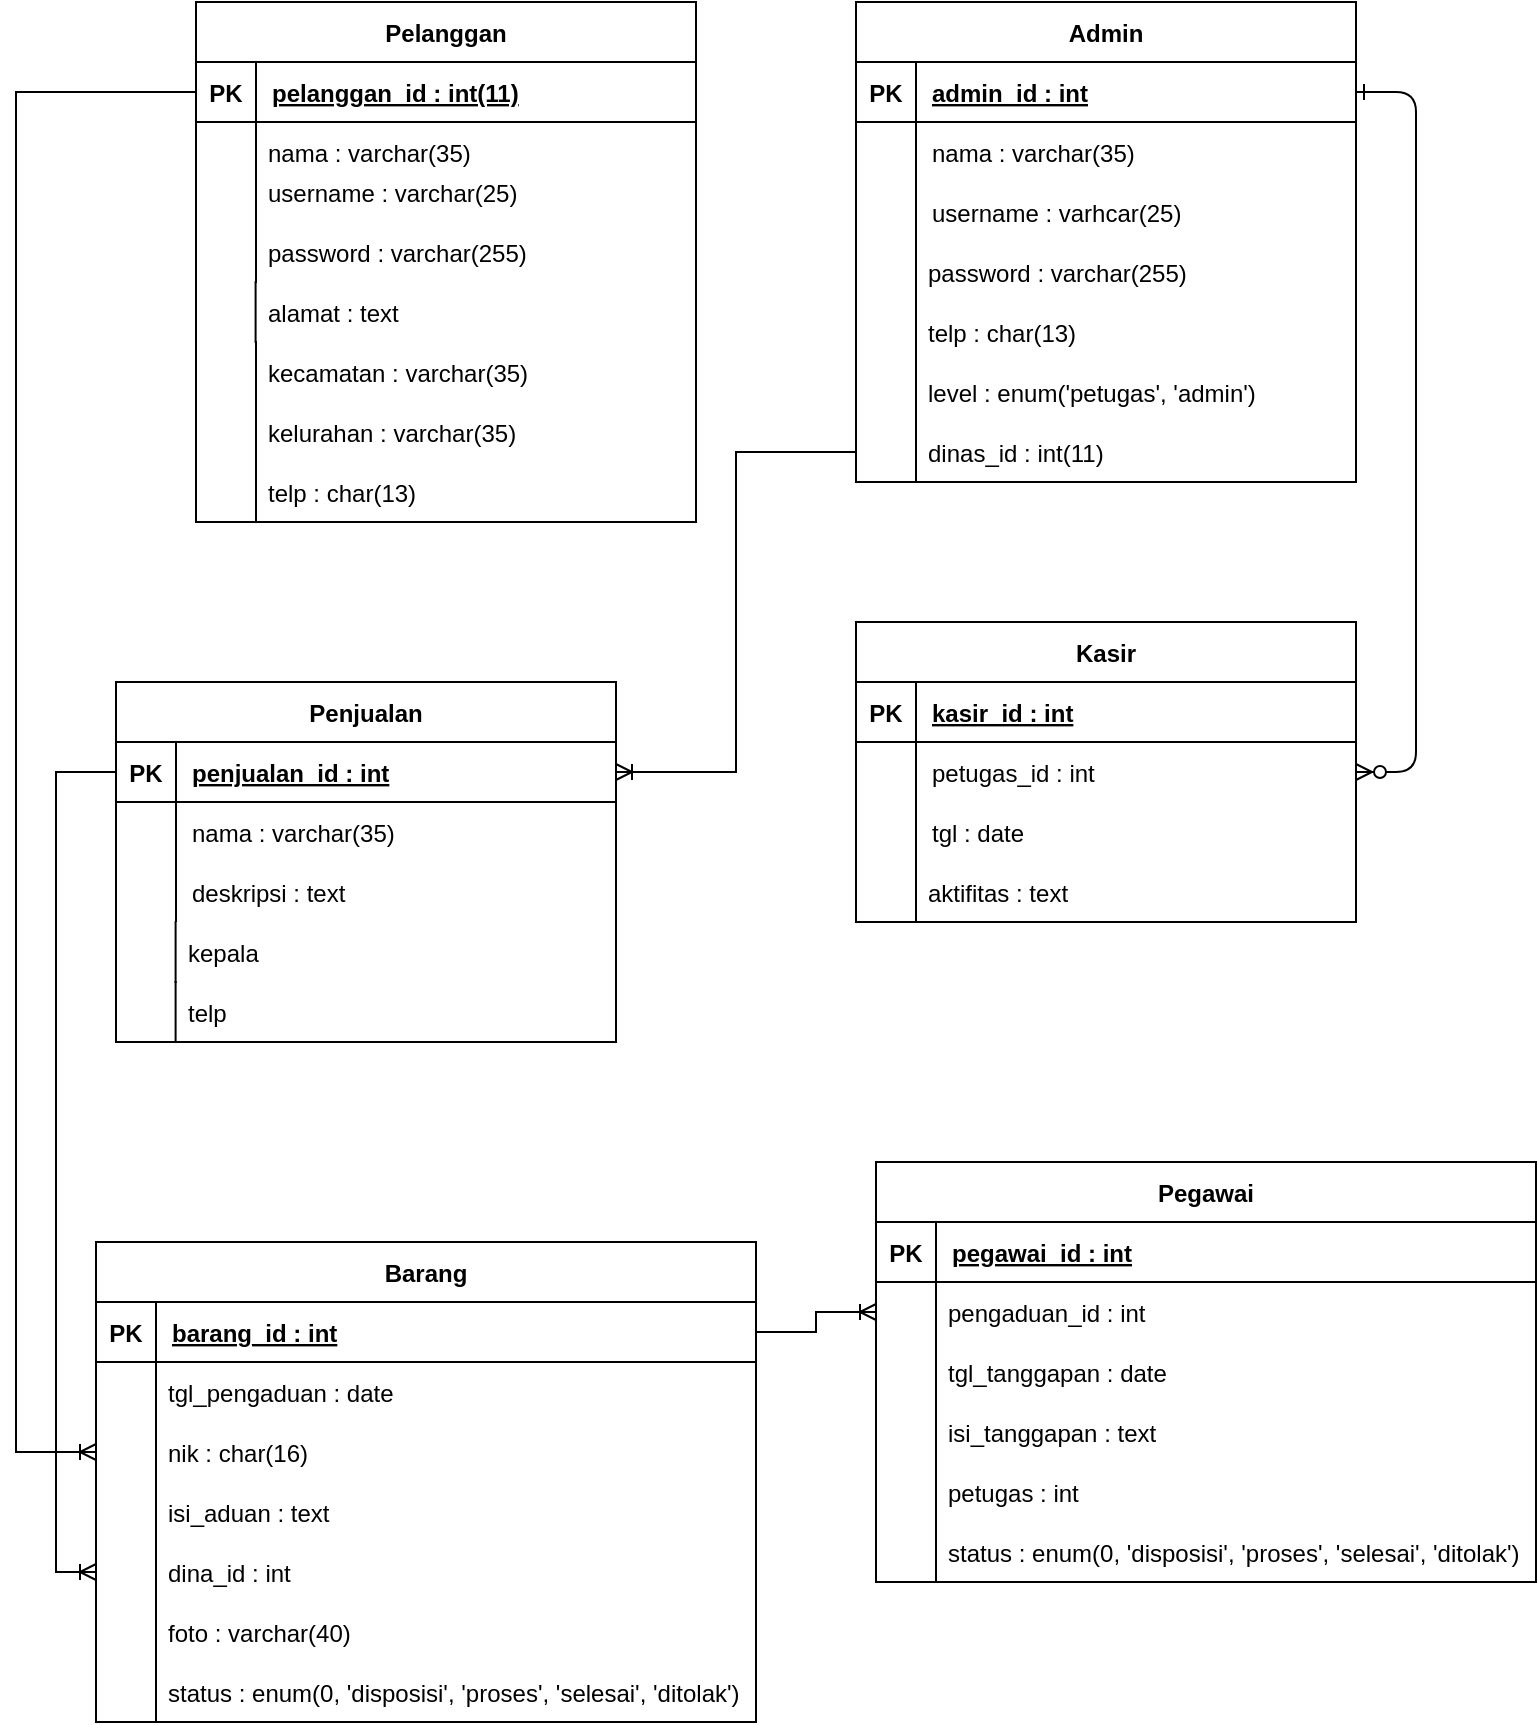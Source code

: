 <mxfile version="21.2.9" type="github">
  <diagram id="R2lEEEUBdFMjLlhIrx00" name="Page-1">
    <mxGraphModel dx="823" dy="476" grid="1" gridSize="10" guides="1" tooltips="1" connect="1" arrows="1" fold="1" page="1" pageScale="1" pageWidth="850" pageHeight="1100" math="0" shadow="0" extFonts="Permanent Marker^https://fonts.googleapis.com/css?family=Permanent+Marker">
      <root>
        <mxCell id="0" />
        <mxCell id="1" parent="0" />
        <mxCell id="C-vyLk0tnHw3VtMMgP7b-12" value="" style="edgeStyle=entityRelationEdgeStyle;endArrow=ERzeroToMany;startArrow=ERone;endFill=1;startFill=0;" parent="1" source="C-vyLk0tnHw3VtMMgP7b-3" target="C-vyLk0tnHw3VtMMgP7b-17" edge="1">
          <mxGeometry width="100" height="100" relative="1" as="geometry">
            <mxPoint x="400" y="180" as="sourcePoint" />
            <mxPoint x="460" y="205" as="targetPoint" />
          </mxGeometry>
        </mxCell>
        <mxCell id="C-vyLk0tnHw3VtMMgP7b-2" value="Admin" style="shape=table;startSize=30;container=1;collapsible=1;childLayout=tableLayout;fixedRows=1;rowLines=0;fontStyle=1;align=center;resizeLast=1;" parent="1" vertex="1">
          <mxGeometry x="450" y="120" width="250" height="240" as="geometry" />
        </mxCell>
        <mxCell id="C-vyLk0tnHw3VtMMgP7b-3" value="" style="shape=partialRectangle;collapsible=0;dropTarget=0;pointerEvents=0;fillColor=none;points=[[0,0.5],[1,0.5]];portConstraint=eastwest;top=0;left=0;right=0;bottom=1;" parent="C-vyLk0tnHw3VtMMgP7b-2" vertex="1">
          <mxGeometry y="30" width="250" height="30" as="geometry" />
        </mxCell>
        <mxCell id="C-vyLk0tnHw3VtMMgP7b-4" value="PK" style="shape=partialRectangle;overflow=hidden;connectable=0;fillColor=none;top=0;left=0;bottom=0;right=0;fontStyle=1;" parent="C-vyLk0tnHw3VtMMgP7b-3" vertex="1">
          <mxGeometry width="30" height="30" as="geometry">
            <mxRectangle width="30" height="30" as="alternateBounds" />
          </mxGeometry>
        </mxCell>
        <mxCell id="C-vyLk0tnHw3VtMMgP7b-5" value="admin_id : int" style="shape=partialRectangle;overflow=hidden;connectable=0;fillColor=none;top=0;left=0;bottom=0;right=0;align=left;spacingLeft=6;fontStyle=5;" parent="C-vyLk0tnHw3VtMMgP7b-3" vertex="1">
          <mxGeometry x="30" width="220" height="30" as="geometry">
            <mxRectangle width="220" height="30" as="alternateBounds" />
          </mxGeometry>
        </mxCell>
        <mxCell id="C-vyLk0tnHw3VtMMgP7b-6" value="" style="shape=partialRectangle;collapsible=0;dropTarget=0;pointerEvents=0;fillColor=none;points=[[0,0.5],[1,0.5]];portConstraint=eastwest;top=0;left=0;right=0;bottom=0;" parent="C-vyLk0tnHw3VtMMgP7b-2" vertex="1">
          <mxGeometry y="60" width="250" height="30" as="geometry" />
        </mxCell>
        <mxCell id="C-vyLk0tnHw3VtMMgP7b-7" value="" style="shape=partialRectangle;overflow=hidden;connectable=0;fillColor=none;top=0;left=0;bottom=0;right=0;" parent="C-vyLk0tnHw3VtMMgP7b-6" vertex="1">
          <mxGeometry width="30" height="30" as="geometry">
            <mxRectangle width="30" height="30" as="alternateBounds" />
          </mxGeometry>
        </mxCell>
        <mxCell id="C-vyLk0tnHw3VtMMgP7b-8" value="nama : varchar(35) " style="shape=partialRectangle;overflow=hidden;connectable=0;fillColor=none;top=0;left=0;bottom=0;right=0;align=left;spacingLeft=6;" parent="C-vyLk0tnHw3VtMMgP7b-6" vertex="1">
          <mxGeometry x="30" width="220" height="30" as="geometry">
            <mxRectangle width="220" height="30" as="alternateBounds" />
          </mxGeometry>
        </mxCell>
        <mxCell id="C-vyLk0tnHw3VtMMgP7b-9" value="" style="shape=partialRectangle;collapsible=0;dropTarget=0;pointerEvents=0;fillColor=none;points=[[0,0.5],[1,0.5]];portConstraint=eastwest;top=0;left=0;right=0;bottom=0;" parent="C-vyLk0tnHw3VtMMgP7b-2" vertex="1">
          <mxGeometry y="90" width="250" height="30" as="geometry" />
        </mxCell>
        <mxCell id="C-vyLk0tnHw3VtMMgP7b-10" value="" style="shape=partialRectangle;overflow=hidden;connectable=0;fillColor=none;top=0;left=0;bottom=0;right=0;" parent="C-vyLk0tnHw3VtMMgP7b-9" vertex="1">
          <mxGeometry width="30" height="30" as="geometry">
            <mxRectangle width="30" height="30" as="alternateBounds" />
          </mxGeometry>
        </mxCell>
        <mxCell id="C-vyLk0tnHw3VtMMgP7b-11" value="username : varhcar(25)" style="shape=partialRectangle;overflow=hidden;connectable=0;fillColor=none;top=0;left=0;bottom=0;right=0;align=left;spacingLeft=6;" parent="C-vyLk0tnHw3VtMMgP7b-9" vertex="1">
          <mxGeometry x="30" width="220" height="30" as="geometry">
            <mxRectangle width="220" height="30" as="alternateBounds" />
          </mxGeometry>
        </mxCell>
        <mxCell id="C-vyLk0tnHw3VtMMgP7b-13" value="Kasir" style="shape=table;startSize=30;container=1;collapsible=1;childLayout=tableLayout;fixedRows=1;rowLines=0;fontStyle=1;align=center;resizeLast=1;" parent="1" vertex="1">
          <mxGeometry x="450" y="430" width="250" height="150" as="geometry" />
        </mxCell>
        <mxCell id="C-vyLk0tnHw3VtMMgP7b-14" value="" style="shape=partialRectangle;collapsible=0;dropTarget=0;pointerEvents=0;fillColor=none;points=[[0,0.5],[1,0.5]];portConstraint=eastwest;top=0;left=0;right=0;bottom=1;" parent="C-vyLk0tnHw3VtMMgP7b-13" vertex="1">
          <mxGeometry y="30" width="250" height="30" as="geometry" />
        </mxCell>
        <mxCell id="C-vyLk0tnHw3VtMMgP7b-15" value="PK" style="shape=partialRectangle;overflow=hidden;connectable=0;fillColor=none;top=0;left=0;bottom=0;right=0;fontStyle=1;" parent="C-vyLk0tnHw3VtMMgP7b-14" vertex="1">
          <mxGeometry width="30" height="30" as="geometry">
            <mxRectangle width="30" height="30" as="alternateBounds" />
          </mxGeometry>
        </mxCell>
        <mxCell id="C-vyLk0tnHw3VtMMgP7b-16" value="kasir_id : int" style="shape=partialRectangle;overflow=hidden;connectable=0;fillColor=none;top=0;left=0;bottom=0;right=0;align=left;spacingLeft=6;fontStyle=5;" parent="C-vyLk0tnHw3VtMMgP7b-14" vertex="1">
          <mxGeometry x="30" width="220" height="30" as="geometry">
            <mxRectangle width="220" height="30" as="alternateBounds" />
          </mxGeometry>
        </mxCell>
        <mxCell id="C-vyLk0tnHw3VtMMgP7b-17" value="" style="shape=partialRectangle;collapsible=0;dropTarget=0;pointerEvents=0;fillColor=none;points=[[0,0.5],[1,0.5]];portConstraint=eastwest;top=0;left=0;right=0;bottom=0;" parent="C-vyLk0tnHw3VtMMgP7b-13" vertex="1">
          <mxGeometry y="60" width="250" height="30" as="geometry" />
        </mxCell>
        <mxCell id="C-vyLk0tnHw3VtMMgP7b-18" value="" style="shape=partialRectangle;overflow=hidden;connectable=0;fillColor=none;top=0;left=0;bottom=0;right=0;" parent="C-vyLk0tnHw3VtMMgP7b-17" vertex="1">
          <mxGeometry width="30" height="30" as="geometry">
            <mxRectangle width="30" height="30" as="alternateBounds" />
          </mxGeometry>
        </mxCell>
        <mxCell id="C-vyLk0tnHw3VtMMgP7b-19" value="petugas_id : int" style="shape=partialRectangle;overflow=hidden;connectable=0;fillColor=none;top=0;left=0;bottom=0;right=0;align=left;spacingLeft=6;" parent="C-vyLk0tnHw3VtMMgP7b-17" vertex="1">
          <mxGeometry x="30" width="220" height="30" as="geometry">
            <mxRectangle width="220" height="30" as="alternateBounds" />
          </mxGeometry>
        </mxCell>
        <mxCell id="C-vyLk0tnHw3VtMMgP7b-20" value="" style="shape=partialRectangle;collapsible=0;dropTarget=0;pointerEvents=0;fillColor=none;points=[[0,0.5],[1,0.5]];portConstraint=eastwest;top=0;left=0;right=0;bottom=0;" parent="C-vyLk0tnHw3VtMMgP7b-13" vertex="1">
          <mxGeometry y="90" width="250" height="30" as="geometry" />
        </mxCell>
        <mxCell id="C-vyLk0tnHw3VtMMgP7b-21" value="" style="shape=partialRectangle;overflow=hidden;connectable=0;fillColor=none;top=0;left=0;bottom=0;right=0;" parent="C-vyLk0tnHw3VtMMgP7b-20" vertex="1">
          <mxGeometry width="30" height="30" as="geometry">
            <mxRectangle width="30" height="30" as="alternateBounds" />
          </mxGeometry>
        </mxCell>
        <mxCell id="C-vyLk0tnHw3VtMMgP7b-22" value="tgl : date" style="shape=partialRectangle;overflow=hidden;connectable=0;fillColor=none;top=0;left=0;bottom=0;right=0;align=left;spacingLeft=6;" parent="C-vyLk0tnHw3VtMMgP7b-20" vertex="1">
          <mxGeometry x="30" width="220" height="30" as="geometry">
            <mxRectangle width="220" height="30" as="alternateBounds" />
          </mxGeometry>
        </mxCell>
        <mxCell id="C-vyLk0tnHw3VtMMgP7b-23" value="Pelanggan" style="shape=table;startSize=30;container=1;collapsible=1;childLayout=tableLayout;fixedRows=1;rowLines=0;fontStyle=1;align=center;resizeLast=1;" parent="1" vertex="1">
          <mxGeometry x="120" y="120" width="250" height="260" as="geometry" />
        </mxCell>
        <mxCell id="C-vyLk0tnHw3VtMMgP7b-24" value="" style="shape=partialRectangle;collapsible=0;dropTarget=0;pointerEvents=0;fillColor=none;points=[[0,0.5],[1,0.5]];portConstraint=eastwest;top=0;left=0;right=0;bottom=1;" parent="C-vyLk0tnHw3VtMMgP7b-23" vertex="1">
          <mxGeometry y="30" width="250" height="30" as="geometry" />
        </mxCell>
        <mxCell id="C-vyLk0tnHw3VtMMgP7b-25" value="PK" style="shape=partialRectangle;overflow=hidden;connectable=0;fillColor=none;top=0;left=0;bottom=0;right=0;fontStyle=1;" parent="C-vyLk0tnHw3VtMMgP7b-24" vertex="1">
          <mxGeometry width="30" height="30" as="geometry">
            <mxRectangle width="30" height="30" as="alternateBounds" />
          </mxGeometry>
        </mxCell>
        <mxCell id="C-vyLk0tnHw3VtMMgP7b-26" value="pelanggan_id : int(11)" style="shape=partialRectangle;overflow=hidden;connectable=0;fillColor=none;top=0;left=0;bottom=0;right=0;align=left;spacingLeft=6;fontStyle=5;" parent="C-vyLk0tnHw3VtMMgP7b-24" vertex="1">
          <mxGeometry x="30" width="220" height="30" as="geometry">
            <mxRectangle width="220" height="30" as="alternateBounds" />
          </mxGeometry>
        </mxCell>
        <mxCell id="C-vyLk0tnHw3VtMMgP7b-27" value="" style="shape=partialRectangle;collapsible=0;dropTarget=0;pointerEvents=0;fillColor=none;points=[[0,0.5],[1,0.5]];portConstraint=eastwest;top=0;left=0;right=0;bottom=0;" parent="C-vyLk0tnHw3VtMMgP7b-23" vertex="1">
          <mxGeometry y="60" width="250" height="30" as="geometry" />
        </mxCell>
        <mxCell id="C-vyLk0tnHw3VtMMgP7b-28" value="" style="shape=partialRectangle;overflow=hidden;connectable=0;fillColor=none;top=0;left=0;bottom=0;right=0;" parent="C-vyLk0tnHw3VtMMgP7b-27" vertex="1">
          <mxGeometry width="30" height="30" as="geometry">
            <mxRectangle width="30" height="30" as="alternateBounds" />
          </mxGeometry>
        </mxCell>
        <mxCell id="C-vyLk0tnHw3VtMMgP7b-29" value="" style="shape=partialRectangle;overflow=hidden;connectable=0;fillColor=none;top=0;left=0;bottom=0;right=0;align=left;spacingLeft=6;" parent="C-vyLk0tnHw3VtMMgP7b-27" vertex="1">
          <mxGeometry x="30" width="220" height="30" as="geometry">
            <mxRectangle width="220" height="30" as="alternateBounds" />
          </mxGeometry>
        </mxCell>
        <mxCell id="q5sQjFbGkKUyVspXm5D2-13" value="username : varchar(25)" style="shape=partialRectangle;fillColor=none;align=left;verticalAlign=middle;strokeColor=none;spacingLeft=34;rotatable=0;points=[[0,0.5],[1,0.5]];portConstraint=eastwest;dropTarget=0;" parent="1" vertex="1">
          <mxGeometry x="120" y="200" width="90" height="30" as="geometry" />
        </mxCell>
        <mxCell id="q5sQjFbGkKUyVspXm5D2-14" value="" style="shape=partialRectangle;top=0;left=0;bottom=0;fillColor=none;stokeWidth=1;align=left;verticalAlign=middle;spacingLeft=4;spacingRight=4;overflow=hidden;rotatable=0;points=[];portConstraint=eastwest;part=1;" parent="q5sQjFbGkKUyVspXm5D2-13" vertex="1" connectable="0">
          <mxGeometry width="30" height="30" as="geometry" />
        </mxCell>
        <mxCell id="q5sQjFbGkKUyVspXm5D2-15" value="password : varchar(255)" style="shape=partialRectangle;fillColor=none;align=left;verticalAlign=middle;strokeColor=none;spacingLeft=34;rotatable=0;points=[[0,0.5],[1,0.5]];portConstraint=eastwest;dropTarget=0;" parent="1" vertex="1">
          <mxGeometry x="120" y="230" width="90" height="30" as="geometry" />
        </mxCell>
        <mxCell id="q5sQjFbGkKUyVspXm5D2-16" value="" style="shape=partialRectangle;top=0;left=0;bottom=0;fillColor=none;stokeWidth=1;align=left;verticalAlign=middle;spacingLeft=4;spacingRight=4;overflow=hidden;rotatable=0;points=[];portConstraint=eastwest;part=1;" parent="q5sQjFbGkKUyVspXm5D2-15" vertex="1" connectable="0">
          <mxGeometry width="30" height="30" as="geometry" />
        </mxCell>
        <mxCell id="q5sQjFbGkKUyVspXm5D2-17" value="nama : varchar(35)" style="shape=partialRectangle;fillColor=none;align=left;verticalAlign=middle;strokeColor=none;spacingLeft=34;rotatable=0;points=[[0,0.5],[1,0.5]];portConstraint=eastwest;dropTarget=0;" parent="1" vertex="1">
          <mxGeometry x="120" y="180" width="90" height="30" as="geometry" />
        </mxCell>
        <mxCell id="q5sQjFbGkKUyVspXm5D2-18" value="" style="shape=partialRectangle;top=0;left=0;bottom=0;fillColor=none;stokeWidth=1;align=left;verticalAlign=middle;spacingLeft=4;spacingRight=4;overflow=hidden;rotatable=0;points=[];portConstraint=eastwest;part=1;" parent="q5sQjFbGkKUyVspXm5D2-17" vertex="1" connectable="0">
          <mxGeometry width="30" height="30" as="geometry" />
        </mxCell>
        <mxCell id="q5sQjFbGkKUyVspXm5D2-19" value="alamat : text" style="shape=partialRectangle;fillColor=none;align=left;verticalAlign=middle;strokeColor=none;spacingLeft=34;rotatable=0;points=[[0,0.5],[1,0.5]];portConstraint=eastwest;dropTarget=0;" parent="1" vertex="1">
          <mxGeometry x="120" y="260" width="150" height="30" as="geometry" />
        </mxCell>
        <mxCell id="q5sQjFbGkKUyVspXm5D2-20" value="" style="shape=partialRectangle;top=0;left=0;bottom=0;fillColor=none;stokeWidth=1;align=left;verticalAlign=middle;spacingLeft=4;spacingRight=4;overflow=hidden;rotatable=0;points=[];portConstraint=eastwest;part=1;" parent="q5sQjFbGkKUyVspXm5D2-19" vertex="1" connectable="0">
          <mxGeometry width="29.801" height="30" as="geometry" />
        </mxCell>
        <mxCell id="q5sQjFbGkKUyVspXm5D2-21" value="kecamatan : varchar(35)" style="shape=partialRectangle;fillColor=none;align=left;verticalAlign=middle;strokeColor=none;spacingLeft=34;rotatable=0;points=[[0,0.5],[1,0.5]];portConstraint=eastwest;dropTarget=0;" parent="1" vertex="1">
          <mxGeometry x="120" y="290" width="90" height="30" as="geometry" />
        </mxCell>
        <mxCell id="q5sQjFbGkKUyVspXm5D2-22" value="" style="shape=partialRectangle;top=0;left=0;bottom=0;fillColor=none;stokeWidth=1;align=left;verticalAlign=middle;spacingLeft=4;spacingRight=4;overflow=hidden;rotatable=0;points=[];portConstraint=eastwest;part=1;" parent="q5sQjFbGkKUyVspXm5D2-21" vertex="1" connectable="0">
          <mxGeometry width="30" height="30" as="geometry" />
        </mxCell>
        <mxCell id="q5sQjFbGkKUyVspXm5D2-23" value="kelurahan : varchar(35)" style="shape=partialRectangle;fillColor=none;align=left;verticalAlign=middle;strokeColor=none;spacingLeft=34;rotatable=0;points=[[0,0.5],[1,0.5]];portConstraint=eastwest;dropTarget=0;" parent="1" vertex="1">
          <mxGeometry x="120" y="320" width="90" height="30" as="geometry" />
        </mxCell>
        <mxCell id="q5sQjFbGkKUyVspXm5D2-24" value="" style="shape=partialRectangle;top=0;left=0;bottom=0;fillColor=none;stokeWidth=1;align=left;verticalAlign=middle;spacingLeft=4;spacingRight=4;overflow=hidden;rotatable=0;points=[];portConstraint=eastwest;part=1;" parent="q5sQjFbGkKUyVspXm5D2-23" vertex="1" connectable="0">
          <mxGeometry width="30" height="30" as="geometry" />
        </mxCell>
        <mxCell id="q5sQjFbGkKUyVspXm5D2-25" value="telp : char(13)" style="shape=partialRectangle;fillColor=none;align=left;verticalAlign=middle;strokeColor=none;spacingLeft=34;rotatable=0;points=[[0,0.5],[1,0.5]];portConstraint=eastwest;dropTarget=0;" parent="1" vertex="1">
          <mxGeometry x="120" y="350" width="90" height="30" as="geometry" />
        </mxCell>
        <mxCell id="q5sQjFbGkKUyVspXm5D2-26" value="" style="shape=partialRectangle;top=0;left=0;bottom=0;fillColor=none;stokeWidth=1;align=left;verticalAlign=middle;spacingLeft=4;spacingRight=4;overflow=hidden;rotatable=0;points=[];portConstraint=eastwest;part=1;" parent="q5sQjFbGkKUyVspXm5D2-25" vertex="1" connectable="0">
          <mxGeometry width="30" height="30" as="geometry" />
        </mxCell>
        <mxCell id="q5sQjFbGkKUyVspXm5D2-29" value="password : varchar(255)" style="shape=partialRectangle;fillColor=none;align=left;verticalAlign=middle;strokeColor=none;spacingLeft=34;rotatable=0;points=[[0,0.5],[1,0.5]];portConstraint=eastwest;dropTarget=0;" parent="1" vertex="1">
          <mxGeometry x="450" y="240" width="90" height="30" as="geometry" />
        </mxCell>
        <mxCell id="q5sQjFbGkKUyVspXm5D2-30" value="" style="shape=partialRectangle;top=0;left=0;bottom=0;fillColor=none;stokeWidth=1;align=left;verticalAlign=middle;spacingLeft=4;spacingRight=4;overflow=hidden;rotatable=0;points=[];portConstraint=eastwest;part=1;" parent="q5sQjFbGkKUyVspXm5D2-29" vertex="1" connectable="0">
          <mxGeometry width="30" height="30" as="geometry" />
        </mxCell>
        <mxCell id="q5sQjFbGkKUyVspXm5D2-31" value="telp : char(13)" style="shape=partialRectangle;fillColor=none;align=left;verticalAlign=middle;strokeColor=none;spacingLeft=34;rotatable=0;points=[[0,0.5],[1,0.5]];portConstraint=eastwest;dropTarget=0;" parent="1" vertex="1">
          <mxGeometry x="450" y="270" width="90" height="30" as="geometry" />
        </mxCell>
        <mxCell id="q5sQjFbGkKUyVspXm5D2-32" value="" style="shape=partialRectangle;top=0;left=0;bottom=0;fillColor=none;stokeWidth=1;align=left;verticalAlign=middle;spacingLeft=4;spacingRight=4;overflow=hidden;rotatable=0;points=[];portConstraint=eastwest;part=1;" parent="q5sQjFbGkKUyVspXm5D2-31" vertex="1" connectable="0">
          <mxGeometry width="30" height="30" as="geometry" />
        </mxCell>
        <mxCell id="q5sQjFbGkKUyVspXm5D2-33" value="level : enum(&#39;petugas&#39;, &#39;admin&#39;)" style="shape=partialRectangle;fillColor=none;align=left;verticalAlign=middle;strokeColor=none;spacingLeft=34;rotatable=0;points=[[0,0.5],[1,0.5]];portConstraint=eastwest;dropTarget=0;" parent="1" vertex="1">
          <mxGeometry x="450" y="300" width="90" height="30" as="geometry" />
        </mxCell>
        <mxCell id="q5sQjFbGkKUyVspXm5D2-34" value="" style="shape=partialRectangle;top=0;left=0;bottom=0;fillColor=none;stokeWidth=1;align=left;verticalAlign=middle;spacingLeft=4;spacingRight=4;overflow=hidden;rotatable=0;points=[];portConstraint=eastwest;part=1;" parent="q5sQjFbGkKUyVspXm5D2-33" vertex="1" connectable="0">
          <mxGeometry width="30" height="30" as="geometry" />
        </mxCell>
        <mxCell id="q5sQjFbGkKUyVspXm5D2-72" style="edgeStyle=orthogonalEdgeStyle;rounded=0;orthogonalLoop=1;jettySize=auto;html=1;exitX=0;exitY=0.5;exitDx=0;exitDy=0;entryX=1;entryY=0.5;entryDx=0;entryDy=0;endArrow=ERoneToMany;endFill=0;" parent="1" source="q5sQjFbGkKUyVspXm5D2-35" target="q5sQjFbGkKUyVspXm5D2-40" edge="1">
          <mxGeometry relative="1" as="geometry" />
        </mxCell>
        <mxCell id="q5sQjFbGkKUyVspXm5D2-35" value="dinas_id : int(11)" style="shape=partialRectangle;fillColor=none;align=left;verticalAlign=middle;strokeColor=none;spacingLeft=34;rotatable=0;points=[[0,0.5],[1,0.5]];portConstraint=eastwest;dropTarget=0;" parent="1" vertex="1">
          <mxGeometry x="450" y="330" width="90" height="30" as="geometry" />
        </mxCell>
        <mxCell id="q5sQjFbGkKUyVspXm5D2-36" value="" style="shape=partialRectangle;top=0;left=0;bottom=0;fillColor=none;stokeWidth=1;align=left;verticalAlign=middle;spacingLeft=4;spacingRight=4;overflow=hidden;rotatable=0;points=[];portConstraint=eastwest;part=1;" parent="q5sQjFbGkKUyVspXm5D2-35" vertex="1" connectable="0">
          <mxGeometry width="30" height="30" as="geometry" />
        </mxCell>
        <mxCell id="q5sQjFbGkKUyVspXm5D2-37" value="aktifitas : text" style="shape=partialRectangle;fillColor=none;align=left;verticalAlign=middle;strokeColor=none;spacingLeft=34;rotatable=0;points=[[0,0.5],[1,0.5]];portConstraint=eastwest;dropTarget=0;" parent="1" vertex="1">
          <mxGeometry x="450" y="550" width="90" height="30" as="geometry" />
        </mxCell>
        <mxCell id="q5sQjFbGkKUyVspXm5D2-38" value="" style="shape=partialRectangle;top=0;left=0;bottom=0;fillColor=none;stokeWidth=1;align=left;verticalAlign=middle;spacingLeft=4;spacingRight=4;overflow=hidden;rotatable=0;points=[];portConstraint=eastwest;part=1;" parent="q5sQjFbGkKUyVspXm5D2-37" vertex="1" connectable="0">
          <mxGeometry width="30" height="30" as="geometry" />
        </mxCell>
        <mxCell id="q5sQjFbGkKUyVspXm5D2-39" value="Penjualan" style="shape=table;startSize=30;container=1;collapsible=1;childLayout=tableLayout;fixedRows=1;rowLines=0;fontStyle=1;align=center;resizeLast=1;" parent="1" vertex="1">
          <mxGeometry x="80" y="460" width="250" height="180" as="geometry" />
        </mxCell>
        <mxCell id="q5sQjFbGkKUyVspXm5D2-40" value="" style="shape=partialRectangle;collapsible=0;dropTarget=0;pointerEvents=0;fillColor=none;points=[[0,0.5],[1,0.5]];portConstraint=eastwest;top=0;left=0;right=0;bottom=1;" parent="q5sQjFbGkKUyVspXm5D2-39" vertex="1">
          <mxGeometry y="30" width="250" height="30" as="geometry" />
        </mxCell>
        <mxCell id="q5sQjFbGkKUyVspXm5D2-41" value="PK" style="shape=partialRectangle;overflow=hidden;connectable=0;fillColor=none;top=0;left=0;bottom=0;right=0;fontStyle=1;" parent="q5sQjFbGkKUyVspXm5D2-40" vertex="1">
          <mxGeometry width="30" height="30" as="geometry">
            <mxRectangle width="30" height="30" as="alternateBounds" />
          </mxGeometry>
        </mxCell>
        <mxCell id="q5sQjFbGkKUyVspXm5D2-42" value="penjualan_id : int" style="shape=partialRectangle;overflow=hidden;connectable=0;fillColor=none;top=0;left=0;bottom=0;right=0;align=left;spacingLeft=6;fontStyle=5;" parent="q5sQjFbGkKUyVspXm5D2-40" vertex="1">
          <mxGeometry x="30" width="220" height="30" as="geometry">
            <mxRectangle width="220" height="30" as="alternateBounds" />
          </mxGeometry>
        </mxCell>
        <mxCell id="q5sQjFbGkKUyVspXm5D2-43" value="" style="shape=partialRectangle;collapsible=0;dropTarget=0;pointerEvents=0;fillColor=none;points=[[0,0.5],[1,0.5]];portConstraint=eastwest;top=0;left=0;right=0;bottom=0;" parent="q5sQjFbGkKUyVspXm5D2-39" vertex="1">
          <mxGeometry y="60" width="250" height="30" as="geometry" />
        </mxCell>
        <mxCell id="q5sQjFbGkKUyVspXm5D2-44" value="" style="shape=partialRectangle;overflow=hidden;connectable=0;fillColor=none;top=0;left=0;bottom=0;right=0;" parent="q5sQjFbGkKUyVspXm5D2-43" vertex="1">
          <mxGeometry width="30" height="30" as="geometry">
            <mxRectangle width="30" height="30" as="alternateBounds" />
          </mxGeometry>
        </mxCell>
        <mxCell id="q5sQjFbGkKUyVspXm5D2-45" value="nama : varchar(35)" style="shape=partialRectangle;overflow=hidden;connectable=0;fillColor=none;top=0;left=0;bottom=0;right=0;align=left;spacingLeft=6;" parent="q5sQjFbGkKUyVspXm5D2-43" vertex="1">
          <mxGeometry x="30" width="220" height="30" as="geometry">
            <mxRectangle width="220" height="30" as="alternateBounds" />
          </mxGeometry>
        </mxCell>
        <mxCell id="q5sQjFbGkKUyVspXm5D2-46" value="" style="shape=partialRectangle;collapsible=0;dropTarget=0;pointerEvents=0;fillColor=none;points=[[0,0.5],[1,0.5]];portConstraint=eastwest;top=0;left=0;right=0;bottom=0;" parent="q5sQjFbGkKUyVspXm5D2-39" vertex="1">
          <mxGeometry y="90" width="250" height="30" as="geometry" />
        </mxCell>
        <mxCell id="q5sQjFbGkKUyVspXm5D2-47" value="" style="shape=partialRectangle;overflow=hidden;connectable=0;fillColor=none;top=0;left=0;bottom=0;right=0;" parent="q5sQjFbGkKUyVspXm5D2-46" vertex="1">
          <mxGeometry width="30" height="30" as="geometry">
            <mxRectangle width="30" height="30" as="alternateBounds" />
          </mxGeometry>
        </mxCell>
        <mxCell id="q5sQjFbGkKUyVspXm5D2-48" value="deskripsi : text" style="shape=partialRectangle;overflow=hidden;connectable=0;fillColor=none;top=0;left=0;bottom=0;right=0;align=left;spacingLeft=6;" parent="q5sQjFbGkKUyVspXm5D2-46" vertex="1">
          <mxGeometry x="30" width="220" height="30" as="geometry">
            <mxRectangle width="220" height="30" as="alternateBounds" />
          </mxGeometry>
        </mxCell>
        <mxCell id="q5sQjFbGkKUyVspXm5D2-59" value="kepala" style="shape=partialRectangle;fillColor=none;align=left;verticalAlign=middle;strokeColor=none;spacingLeft=34;rotatable=0;points=[[0,0.5],[1,0.5]];portConstraint=eastwest;dropTarget=0;" parent="1" vertex="1">
          <mxGeometry x="80" y="580" width="150" height="30" as="geometry" />
        </mxCell>
        <mxCell id="q5sQjFbGkKUyVspXm5D2-60" value="" style="shape=partialRectangle;top=0;left=0;bottom=0;fillColor=none;stokeWidth=1;align=left;verticalAlign=middle;spacingLeft=4;spacingRight=4;overflow=hidden;rotatable=0;points=[];portConstraint=eastwest;part=1;" parent="q5sQjFbGkKUyVspXm5D2-59" vertex="1" connectable="0">
          <mxGeometry width="29.801" height="30" as="geometry" />
        </mxCell>
        <mxCell id="q5sQjFbGkKUyVspXm5D2-61" value="telp" style="shape=partialRectangle;fillColor=none;align=left;verticalAlign=middle;strokeColor=none;spacingLeft=34;rotatable=0;points=[[0,0.5],[1,0.5]];portConstraint=eastwest;dropTarget=0;" parent="1" vertex="1">
          <mxGeometry x="80" y="610" width="150" height="30" as="geometry" />
        </mxCell>
        <mxCell id="q5sQjFbGkKUyVspXm5D2-62" value="" style="shape=partialRectangle;top=0;left=0;bottom=0;fillColor=none;stokeWidth=1;align=left;verticalAlign=middle;spacingLeft=4;spacingRight=4;overflow=hidden;rotatable=0;points=[];portConstraint=eastwest;part=1;" parent="q5sQjFbGkKUyVspXm5D2-61" vertex="1" connectable="0">
          <mxGeometry width="29.801" height="30" as="geometry" />
        </mxCell>
        <mxCell id="q5sQjFbGkKUyVspXm5D2-63" value="Pegawai" style="shape=table;startSize=30;container=1;collapsible=1;childLayout=tableLayout;fixedRows=1;rowLines=0;fontStyle=1;align=center;resizeLast=1;" parent="1" vertex="1">
          <mxGeometry x="460" y="700" width="330" height="210" as="geometry" />
        </mxCell>
        <mxCell id="q5sQjFbGkKUyVspXm5D2-64" value="" style="shape=partialRectangle;collapsible=0;dropTarget=0;pointerEvents=0;fillColor=none;points=[[0,0.5],[1,0.5]];portConstraint=eastwest;top=0;left=0;right=0;bottom=1;" parent="q5sQjFbGkKUyVspXm5D2-63" vertex="1">
          <mxGeometry y="30" width="330" height="30" as="geometry" />
        </mxCell>
        <mxCell id="q5sQjFbGkKUyVspXm5D2-65" value="PK" style="shape=partialRectangle;overflow=hidden;connectable=0;fillColor=none;top=0;left=0;bottom=0;right=0;fontStyle=1;" parent="q5sQjFbGkKUyVspXm5D2-64" vertex="1">
          <mxGeometry width="30" height="30" as="geometry">
            <mxRectangle width="30" height="30" as="alternateBounds" />
          </mxGeometry>
        </mxCell>
        <mxCell id="q5sQjFbGkKUyVspXm5D2-66" value="pegawai_id : int" style="shape=partialRectangle;overflow=hidden;connectable=0;fillColor=none;top=0;left=0;bottom=0;right=0;align=left;spacingLeft=6;fontStyle=5;" parent="q5sQjFbGkKUyVspXm5D2-64" vertex="1">
          <mxGeometry x="30" width="300" height="30" as="geometry">
            <mxRectangle width="300" height="30" as="alternateBounds" />
          </mxGeometry>
        </mxCell>
        <mxCell id="q5sQjFbGkKUyVspXm5D2-67" value="" style="shape=partialRectangle;collapsible=0;dropTarget=0;pointerEvents=0;fillColor=none;points=[[0,0.5],[1,0.5]];portConstraint=eastwest;top=0;left=0;right=0;bottom=0;" parent="q5sQjFbGkKUyVspXm5D2-63" vertex="1">
          <mxGeometry y="60" width="330" height="30" as="geometry" />
        </mxCell>
        <mxCell id="q5sQjFbGkKUyVspXm5D2-68" value="" style="shape=partialRectangle;overflow=hidden;connectable=0;fillColor=none;top=0;left=0;bottom=0;right=0;" parent="q5sQjFbGkKUyVspXm5D2-67" vertex="1">
          <mxGeometry width="30" height="30" as="geometry">
            <mxRectangle width="30" height="30" as="alternateBounds" />
          </mxGeometry>
        </mxCell>
        <mxCell id="q5sQjFbGkKUyVspXm5D2-69" value="" style="shape=partialRectangle;overflow=hidden;connectable=0;fillColor=none;top=0;left=0;bottom=0;right=0;align=left;spacingLeft=6;" parent="q5sQjFbGkKUyVspXm5D2-67" vertex="1">
          <mxGeometry x="30" width="300" height="30" as="geometry">
            <mxRectangle width="300" height="30" as="alternateBounds" />
          </mxGeometry>
        </mxCell>
        <mxCell id="q5sQjFbGkKUyVspXm5D2-70" value="pengaduan_id : int" style="shape=partialRectangle;fillColor=none;align=left;verticalAlign=middle;strokeColor=none;spacingLeft=34;rotatable=0;points=[[0,0.5],[1,0.5]];portConstraint=eastwest;dropTarget=0;" parent="1" vertex="1">
          <mxGeometry x="460" y="760" width="90" height="30" as="geometry" />
        </mxCell>
        <mxCell id="q5sQjFbGkKUyVspXm5D2-71" value="" style="shape=partialRectangle;top=0;left=0;bottom=0;fillColor=none;stokeWidth=1;align=left;verticalAlign=middle;spacingLeft=4;spacingRight=4;overflow=hidden;rotatable=0;points=[];portConstraint=eastwest;part=1;" parent="q5sQjFbGkKUyVspXm5D2-70" vertex="1" connectable="0">
          <mxGeometry width="30" height="30" as="geometry" />
        </mxCell>
        <mxCell id="q5sQjFbGkKUyVspXm5D2-74" value="Barang" style="shape=table;startSize=30;container=1;collapsible=1;childLayout=tableLayout;fixedRows=1;rowLines=0;fontStyle=1;align=center;resizeLast=1;" parent="1" vertex="1">
          <mxGeometry x="70" y="740" width="330" height="240" as="geometry" />
        </mxCell>
        <mxCell id="q5sQjFbGkKUyVspXm5D2-75" value="" style="shape=partialRectangle;collapsible=0;dropTarget=0;pointerEvents=0;fillColor=none;points=[[0,0.5],[1,0.5]];portConstraint=eastwest;top=0;left=0;right=0;bottom=1;" parent="q5sQjFbGkKUyVspXm5D2-74" vertex="1">
          <mxGeometry y="30" width="330" height="30" as="geometry" />
        </mxCell>
        <mxCell id="q5sQjFbGkKUyVspXm5D2-76" value="PK" style="shape=partialRectangle;overflow=hidden;connectable=0;fillColor=none;top=0;left=0;bottom=0;right=0;fontStyle=1;" parent="q5sQjFbGkKUyVspXm5D2-75" vertex="1">
          <mxGeometry width="30" height="30" as="geometry">
            <mxRectangle width="30" height="30" as="alternateBounds" />
          </mxGeometry>
        </mxCell>
        <mxCell id="q5sQjFbGkKUyVspXm5D2-77" value="barang_id : int" style="shape=partialRectangle;overflow=hidden;connectable=0;fillColor=none;top=0;left=0;bottom=0;right=0;align=left;spacingLeft=6;fontStyle=5;" parent="q5sQjFbGkKUyVspXm5D2-75" vertex="1">
          <mxGeometry x="30" width="300" height="30" as="geometry">
            <mxRectangle width="300" height="30" as="alternateBounds" />
          </mxGeometry>
        </mxCell>
        <mxCell id="q5sQjFbGkKUyVspXm5D2-78" value="" style="shape=partialRectangle;collapsible=0;dropTarget=0;pointerEvents=0;fillColor=none;points=[[0,0.5],[1,0.5]];portConstraint=eastwest;top=0;left=0;right=0;bottom=0;" parent="q5sQjFbGkKUyVspXm5D2-74" vertex="1">
          <mxGeometry y="60" width="330" height="30" as="geometry" />
        </mxCell>
        <mxCell id="q5sQjFbGkKUyVspXm5D2-79" value="" style="shape=partialRectangle;overflow=hidden;connectable=0;fillColor=none;top=0;left=0;bottom=0;right=0;" parent="q5sQjFbGkKUyVspXm5D2-78" vertex="1">
          <mxGeometry width="30" height="30" as="geometry">
            <mxRectangle width="30" height="30" as="alternateBounds" />
          </mxGeometry>
        </mxCell>
        <mxCell id="q5sQjFbGkKUyVspXm5D2-80" value="" style="shape=partialRectangle;overflow=hidden;connectable=0;fillColor=none;top=0;left=0;bottom=0;right=0;align=left;spacingLeft=6;" parent="q5sQjFbGkKUyVspXm5D2-78" vertex="1">
          <mxGeometry x="30" width="300" height="30" as="geometry">
            <mxRectangle width="300" height="30" as="alternateBounds" />
          </mxGeometry>
        </mxCell>
        <mxCell id="q5sQjFbGkKUyVspXm5D2-81" value="tgl_pengaduan : date" style="shape=partialRectangle;fillColor=none;align=left;verticalAlign=middle;strokeColor=none;spacingLeft=34;rotatable=0;points=[[0,0.5],[1,0.5]];portConstraint=eastwest;dropTarget=0;" parent="1" vertex="1">
          <mxGeometry x="70" y="800" width="90" height="30" as="geometry" />
        </mxCell>
        <mxCell id="q5sQjFbGkKUyVspXm5D2-82" value="" style="shape=partialRectangle;top=0;left=0;bottom=0;fillColor=none;stokeWidth=1;align=left;verticalAlign=middle;spacingLeft=4;spacingRight=4;overflow=hidden;rotatable=0;points=[];portConstraint=eastwest;part=1;" parent="q5sQjFbGkKUyVspXm5D2-81" vertex="1" connectable="0">
          <mxGeometry width="30" height="30" as="geometry" />
        </mxCell>
        <mxCell id="q5sQjFbGkKUyVspXm5D2-83" value="nik : char(16)" style="shape=partialRectangle;fillColor=none;align=left;verticalAlign=middle;strokeColor=none;spacingLeft=34;rotatable=0;points=[[0,0.5],[1,0.5]];portConstraint=eastwest;dropTarget=0;" parent="1" vertex="1">
          <mxGeometry x="70" y="830" width="90" height="30" as="geometry" />
        </mxCell>
        <mxCell id="q5sQjFbGkKUyVspXm5D2-84" value="" style="shape=partialRectangle;top=0;left=0;bottom=0;fillColor=none;stokeWidth=1;align=left;verticalAlign=middle;spacingLeft=4;spacingRight=4;overflow=hidden;rotatable=0;points=[];portConstraint=eastwest;part=1;" parent="q5sQjFbGkKUyVspXm5D2-83" vertex="1" connectable="0">
          <mxGeometry width="30" height="30" as="geometry" />
        </mxCell>
        <mxCell id="q5sQjFbGkKUyVspXm5D2-85" value="isi_aduan : text" style="shape=partialRectangle;fillColor=none;align=left;verticalAlign=middle;strokeColor=none;spacingLeft=34;rotatable=0;points=[[0,0.5],[1,0.5]];portConstraint=eastwest;dropTarget=0;" parent="1" vertex="1">
          <mxGeometry x="70" y="860" width="90" height="30" as="geometry" />
        </mxCell>
        <mxCell id="q5sQjFbGkKUyVspXm5D2-86" value="" style="shape=partialRectangle;top=0;left=0;bottom=0;fillColor=none;stokeWidth=1;align=left;verticalAlign=middle;spacingLeft=4;spacingRight=4;overflow=hidden;rotatable=0;points=[];portConstraint=eastwest;part=1;" parent="q5sQjFbGkKUyVspXm5D2-85" vertex="1" connectable="0">
          <mxGeometry width="30" height="30" as="geometry" />
        </mxCell>
        <mxCell id="q5sQjFbGkKUyVspXm5D2-87" value="dina_id : int" style="shape=partialRectangle;fillColor=none;align=left;verticalAlign=middle;strokeColor=none;spacingLeft=34;rotatable=0;points=[[0,0.5],[1,0.5]];portConstraint=eastwest;dropTarget=0;" parent="1" vertex="1">
          <mxGeometry x="70" y="890" width="90" height="30" as="geometry" />
        </mxCell>
        <mxCell id="q5sQjFbGkKUyVspXm5D2-88" value="" style="shape=partialRectangle;top=0;left=0;bottom=0;fillColor=none;stokeWidth=1;align=left;verticalAlign=middle;spacingLeft=4;spacingRight=4;overflow=hidden;rotatable=0;points=[];portConstraint=eastwest;part=1;" parent="q5sQjFbGkKUyVspXm5D2-87" vertex="1" connectable="0">
          <mxGeometry width="30" height="30" as="geometry" />
        </mxCell>
        <mxCell id="q5sQjFbGkKUyVspXm5D2-89" value="foto : varchar(40)" style="shape=partialRectangle;fillColor=none;align=left;verticalAlign=middle;strokeColor=none;spacingLeft=34;rotatable=0;points=[[0,0.5],[1,0.5]];portConstraint=eastwest;dropTarget=0;" parent="1" vertex="1">
          <mxGeometry x="70" y="920" width="90" height="30" as="geometry" />
        </mxCell>
        <mxCell id="q5sQjFbGkKUyVspXm5D2-90" value="" style="shape=partialRectangle;top=0;left=0;bottom=0;fillColor=none;stokeWidth=1;align=left;verticalAlign=middle;spacingLeft=4;spacingRight=4;overflow=hidden;rotatable=0;points=[];portConstraint=eastwest;part=1;" parent="q5sQjFbGkKUyVspXm5D2-89" vertex="1" connectable="0">
          <mxGeometry width="30" height="30" as="geometry" />
        </mxCell>
        <mxCell id="q5sQjFbGkKUyVspXm5D2-91" value="status : enum(0, &#39;disposisi&#39;, &#39;proses&#39;, &#39;selesai&#39;, &#39;ditolak&#39;)" style="shape=partialRectangle;fillColor=none;align=left;verticalAlign=middle;strokeColor=none;spacingLeft=34;rotatable=0;points=[[0,0.5],[1,0.5]];portConstraint=eastwest;dropTarget=0;" parent="1" vertex="1">
          <mxGeometry x="70" y="950" width="90" height="30" as="geometry" />
        </mxCell>
        <mxCell id="q5sQjFbGkKUyVspXm5D2-92" value="" style="shape=partialRectangle;top=0;left=0;bottom=0;fillColor=none;stokeWidth=1;align=left;verticalAlign=middle;spacingLeft=4;spacingRight=4;overflow=hidden;rotatable=0;points=[];portConstraint=eastwest;part=1;" parent="q5sQjFbGkKUyVspXm5D2-91" vertex="1" connectable="0">
          <mxGeometry width="30" height="30" as="geometry" />
        </mxCell>
        <mxCell id="q5sQjFbGkKUyVspXm5D2-93" style="edgeStyle=orthogonalEdgeStyle;rounded=0;orthogonalLoop=1;jettySize=auto;html=1;exitX=0;exitY=0.5;exitDx=0;exitDy=0;entryX=0;entryY=0.5;entryDx=0;entryDy=0;endArrow=ERoneToMany;endFill=0;" parent="1" source="q5sQjFbGkKUyVspXm5D2-40" target="q5sQjFbGkKUyVspXm5D2-87" edge="1">
          <mxGeometry relative="1" as="geometry" />
        </mxCell>
        <mxCell id="q5sQjFbGkKUyVspXm5D2-94" style="edgeStyle=orthogonalEdgeStyle;rounded=0;orthogonalLoop=1;jettySize=auto;html=1;exitX=0;exitY=0.5;exitDx=0;exitDy=0;entryX=0;entryY=0.5;entryDx=0;entryDy=0;endArrow=ERoneToMany;endFill=0;" parent="1" source="C-vyLk0tnHw3VtMMgP7b-24" target="q5sQjFbGkKUyVspXm5D2-83" edge="1">
          <mxGeometry relative="1" as="geometry">
            <Array as="points">
              <mxPoint x="30" y="165" />
              <mxPoint x="30" y="845" />
            </Array>
          </mxGeometry>
        </mxCell>
        <mxCell id="q5sQjFbGkKUyVspXm5D2-95" style="edgeStyle=orthogonalEdgeStyle;rounded=0;orthogonalLoop=1;jettySize=auto;html=1;exitX=1;exitY=0.5;exitDx=0;exitDy=0;endArrow=ERoneToMany;endFill=0;" parent="1" source="q5sQjFbGkKUyVspXm5D2-75" target="q5sQjFbGkKUyVspXm5D2-70" edge="1">
          <mxGeometry relative="1" as="geometry" />
        </mxCell>
        <mxCell id="q5sQjFbGkKUyVspXm5D2-96" value="tgl_tanggapan : date" style="shape=partialRectangle;fillColor=none;align=left;verticalAlign=middle;strokeColor=none;spacingLeft=34;rotatable=0;points=[[0,0.5],[1,0.5]];portConstraint=eastwest;dropTarget=0;" parent="1" vertex="1">
          <mxGeometry x="460" y="790" width="90" height="30" as="geometry" />
        </mxCell>
        <mxCell id="q5sQjFbGkKUyVspXm5D2-97" value="" style="shape=partialRectangle;top=0;left=0;bottom=0;fillColor=none;stokeWidth=1;align=left;verticalAlign=middle;spacingLeft=4;spacingRight=4;overflow=hidden;rotatable=0;points=[];portConstraint=eastwest;part=1;" parent="q5sQjFbGkKUyVspXm5D2-96" vertex="1" connectable="0">
          <mxGeometry width="30" height="30" as="geometry" />
        </mxCell>
        <mxCell id="q5sQjFbGkKUyVspXm5D2-98" value="isi_tanggapan : text" style="shape=partialRectangle;fillColor=none;align=left;verticalAlign=middle;strokeColor=none;spacingLeft=34;rotatable=0;points=[[0,0.5],[1,0.5]];portConstraint=eastwest;dropTarget=0;" parent="1" vertex="1">
          <mxGeometry x="460" y="820" width="90" height="30" as="geometry" />
        </mxCell>
        <mxCell id="q5sQjFbGkKUyVspXm5D2-99" value="" style="shape=partialRectangle;top=0;left=0;bottom=0;fillColor=none;stokeWidth=1;align=left;verticalAlign=middle;spacingLeft=4;spacingRight=4;overflow=hidden;rotatable=0;points=[];portConstraint=eastwest;part=1;" parent="q5sQjFbGkKUyVspXm5D2-98" vertex="1" connectable="0">
          <mxGeometry width="30" height="30" as="geometry" />
        </mxCell>
        <mxCell id="q5sQjFbGkKUyVspXm5D2-100" value="petugas : int" style="shape=partialRectangle;fillColor=none;align=left;verticalAlign=middle;strokeColor=none;spacingLeft=34;rotatable=0;points=[[0,0.5],[1,0.5]];portConstraint=eastwest;dropTarget=0;" parent="1" vertex="1">
          <mxGeometry x="460" y="850" width="90" height="30" as="geometry" />
        </mxCell>
        <mxCell id="q5sQjFbGkKUyVspXm5D2-101" value="" style="shape=partialRectangle;top=0;left=0;bottom=0;fillColor=none;stokeWidth=1;align=left;verticalAlign=middle;spacingLeft=4;spacingRight=4;overflow=hidden;rotatable=0;points=[];portConstraint=eastwest;part=1;" parent="q5sQjFbGkKUyVspXm5D2-100" vertex="1" connectable="0">
          <mxGeometry width="30" height="30" as="geometry" />
        </mxCell>
        <mxCell id="q5sQjFbGkKUyVspXm5D2-102" value="status : enum(0, &#39;disposisi&#39;, &#39;proses&#39;, &#39;selesai&#39;, &#39;ditolak&#39;)" style="shape=partialRectangle;fillColor=none;align=left;verticalAlign=middle;strokeColor=none;spacingLeft=34;rotatable=0;points=[[0,0.5],[1,0.5]];portConstraint=eastwest;dropTarget=0;" parent="1" vertex="1">
          <mxGeometry x="460" y="880" width="90" height="30" as="geometry" />
        </mxCell>
        <mxCell id="q5sQjFbGkKUyVspXm5D2-103" value="" style="shape=partialRectangle;top=0;left=0;bottom=0;fillColor=none;stokeWidth=1;align=left;verticalAlign=middle;spacingLeft=4;spacingRight=4;overflow=hidden;rotatable=0;points=[];portConstraint=eastwest;part=1;" parent="q5sQjFbGkKUyVspXm5D2-102" vertex="1" connectable="0">
          <mxGeometry width="30" height="30" as="geometry" />
        </mxCell>
      </root>
    </mxGraphModel>
  </diagram>
</mxfile>
